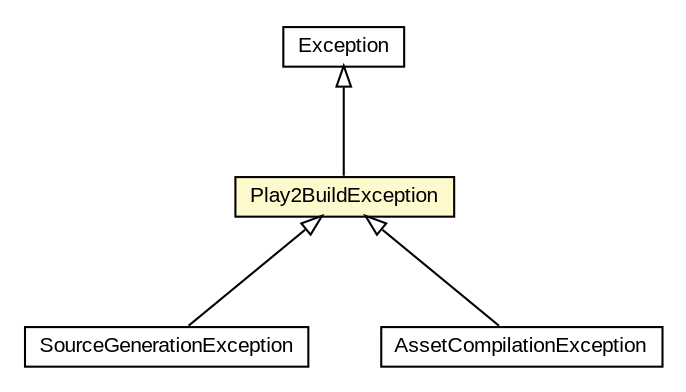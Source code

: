 #!/usr/local/bin/dot
#
# Class diagram 
# Generated by UMLGraph version R5_6-24-gf6e263 (http://www.umlgraph.org/)
#

digraph G {
	edge [fontname="arial",fontsize=10,labelfontname="arial",labelfontsize=10];
	node [fontname="arial",fontsize=10,shape=plaintext];
	nodesep=0.25;
	ranksep=0.5;
	// com.google.code.play2.provider.api.SourceGenerationException
	c167 [label=<<table title="com.google.code.play2.provider.api.SourceGenerationException" border="0" cellborder="1" cellspacing="0" cellpadding="2" port="p" href="./SourceGenerationException.html">
		<tr><td><table border="0" cellspacing="0" cellpadding="1">
<tr><td align="center" balign="center"> SourceGenerationException </td></tr>
		</table></td></tr>
		</table>>, URL="./SourceGenerationException.html", fontname="arial", fontcolor="black", fontsize=10.0];
	// com.google.code.play2.provider.api.Play2BuildException
	c182 [label=<<table title="com.google.code.play2.provider.api.Play2BuildException" border="0" cellborder="1" cellspacing="0" cellpadding="2" port="p" bgcolor="lemonChiffon" href="./Play2BuildException.html">
		<tr><td><table border="0" cellspacing="0" cellpadding="1">
<tr><td align="center" balign="center"> Play2BuildException </td></tr>
		</table></td></tr>
		</table>>, URL="./Play2BuildException.html", fontname="arial", fontcolor="black", fontsize=10.0];
	// com.google.code.play2.provider.api.AssetCompilationException
	c188 [label=<<table title="com.google.code.play2.provider.api.AssetCompilationException" border="0" cellborder="1" cellspacing="0" cellpadding="2" port="p" href="./AssetCompilationException.html">
		<tr><td><table border="0" cellspacing="0" cellpadding="1">
<tr><td align="center" balign="center"> AssetCompilationException </td></tr>
		</table></td></tr>
		</table>>, URL="./AssetCompilationException.html", fontname="arial", fontcolor="black", fontsize=10.0];
	//com.google.code.play2.provider.api.SourceGenerationException extends com.google.code.play2.provider.api.Play2BuildException
	c182:p -> c167:p [dir=back,arrowtail=empty];
	//com.google.code.play2.provider.api.Play2BuildException extends java.lang.Exception
	c189:p -> c182:p [dir=back,arrowtail=empty];
	//com.google.code.play2.provider.api.AssetCompilationException extends com.google.code.play2.provider.api.Play2BuildException
	c182:p -> c188:p [dir=back,arrowtail=empty];
	// java.lang.Exception
	c189 [label=<<table title="java.lang.Exception" border="0" cellborder="1" cellspacing="0" cellpadding="2" port="p" href="https://docs.oracle.com/javase/6/docs/api/java/lang/Exception.html">
		<tr><td><table border="0" cellspacing="0" cellpadding="1">
<tr><td align="center" balign="center"> Exception </td></tr>
		</table></td></tr>
		</table>>, URL="https://docs.oracle.com/javase/6/docs/api/java/lang/Exception.html", fontname="arial", fontcolor="black", fontsize=10.0];
}

